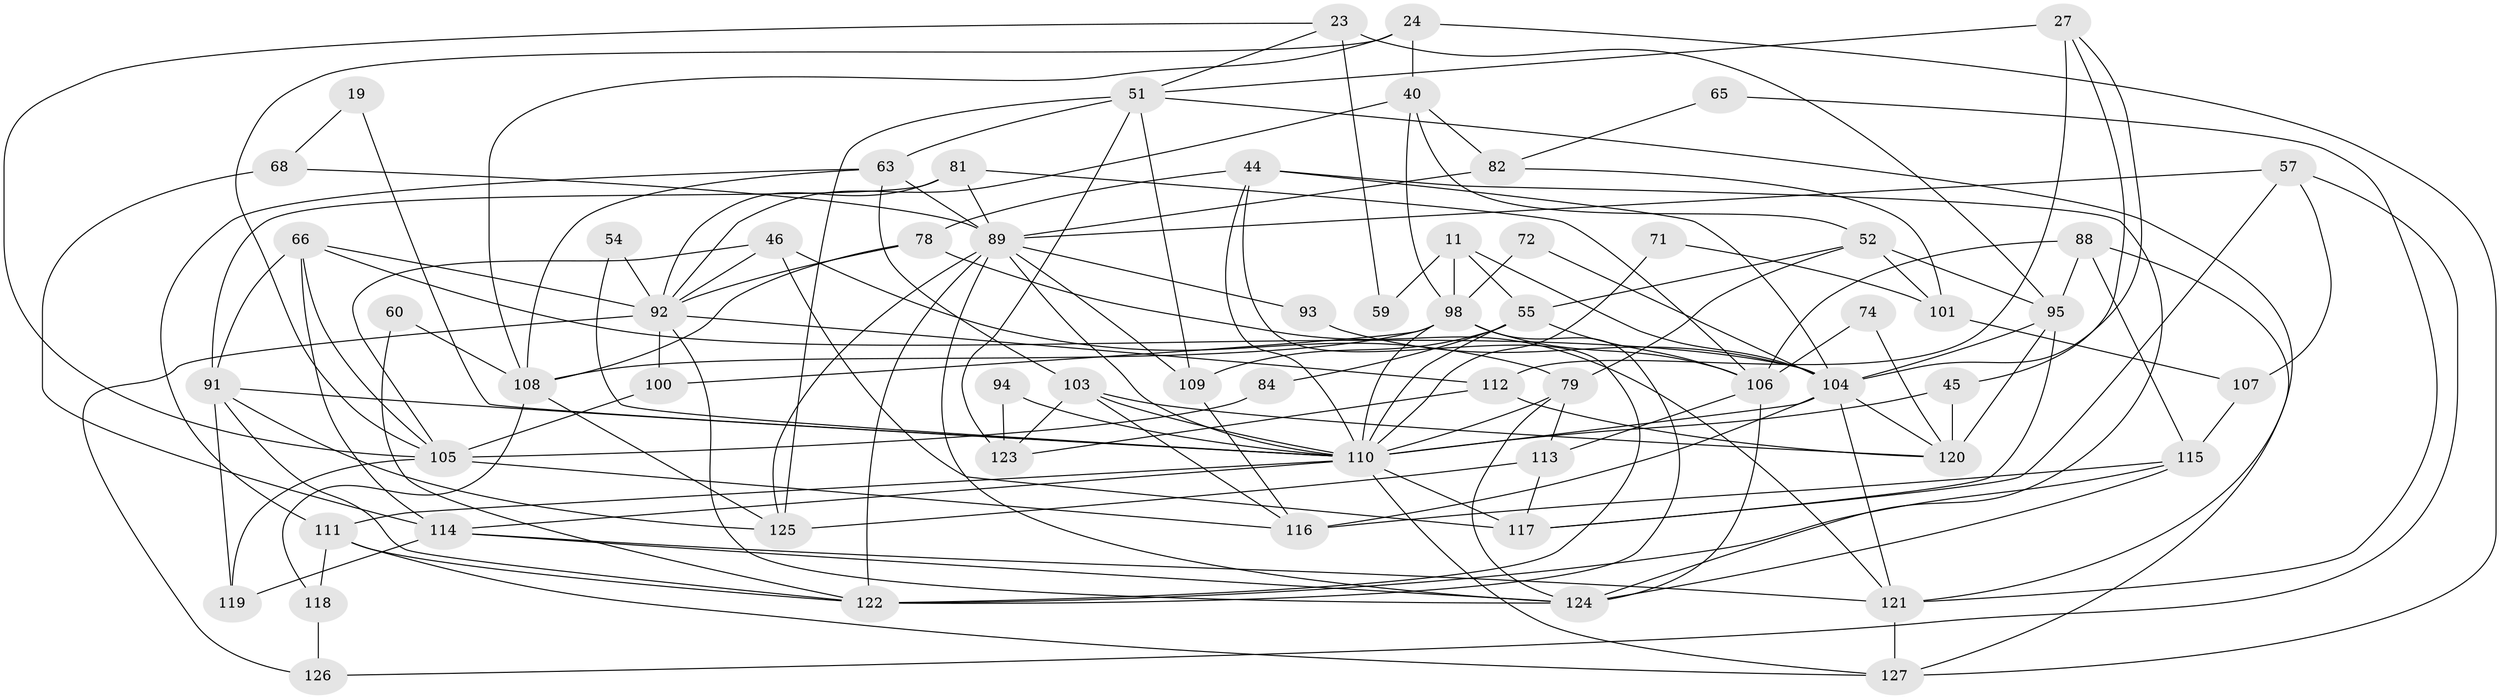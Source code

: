 // original degree distribution, {3: 0.18110236220472442, 6: 0.11023622047244094, 5: 0.2047244094488189, 2: 0.15748031496062992, 4: 0.3228346456692913, 7: 0.023622047244094488}
// Generated by graph-tools (version 1.1) at 2025/49/03/09/25 04:49:31]
// undirected, 63 vertices, 152 edges
graph export_dot {
graph [start="1"]
  node [color=gray90,style=filled];
  11;
  19;
  23;
  24;
  27;
  40;
  44 [super="+26+38"];
  45;
  46;
  51 [super="+34"];
  52;
  54;
  55 [super="+13"];
  57;
  59;
  60 [super="+33"];
  63;
  65;
  66 [super="+7"];
  68;
  71;
  72;
  74;
  78;
  79 [super="+75"];
  81 [super="+15"];
  82;
  84;
  88;
  89 [super="+50+10+49+67+77"];
  91 [super="+62"];
  92 [super="+18+47+36+64"];
  93;
  94;
  95 [super="+1+16"];
  98 [super="+20+97"];
  100 [super="+12"];
  101;
  103 [super="+69"];
  104 [super="+6+39"];
  105 [super="+86"];
  106 [super="+4+99+43"];
  107;
  108 [super="+14"];
  109;
  110 [super="+35+80+61+96"];
  111 [super="+53+85"];
  112;
  113;
  114 [super="+25"];
  115 [super="+56"];
  116;
  117 [super="+76"];
  118 [super="+5"];
  119;
  120 [super="+30"];
  121 [super="+83"];
  122 [super="+37"];
  123 [super="+90"];
  124 [super="+102"];
  125 [super="+8"];
  126;
  127;
  11 -- 55;
  11 -- 59;
  11 -- 104;
  11 -- 98;
  19 -- 68;
  19 -- 110;
  23 -- 51;
  23 -- 59;
  23 -- 95 [weight=2];
  23 -- 105;
  24 -- 40;
  24 -- 105;
  24 -- 127;
  24 -- 108;
  27 -- 112;
  27 -- 45;
  27 -- 51 [weight=2];
  27 -- 104;
  40 -- 52;
  40 -- 82;
  40 -- 98;
  40 -- 92;
  44 -- 124 [weight=2];
  44 -- 122 [weight=2];
  44 -- 104 [weight=2];
  44 -- 78;
  44 -- 110 [weight=2];
  45 -- 120;
  45 -- 110;
  46 -- 105;
  46 -- 79;
  46 -- 117;
  46 -- 92;
  51 -- 125 [weight=2];
  51 -- 123 [weight=2];
  51 -- 109;
  51 -- 63;
  51 -- 121;
  52 -- 101;
  52 -- 55;
  52 -- 95;
  52 -- 79;
  54 -- 110;
  54 -- 92;
  55 -- 84;
  55 -- 109;
  55 -- 106 [weight=2];
  55 -- 110 [weight=2];
  57 -- 107;
  57 -- 126;
  57 -- 117;
  57 -- 89;
  60 -- 122;
  60 -- 108 [weight=2];
  63 -- 103;
  63 -- 108;
  63 -- 89;
  63 -- 111;
  65 -- 82;
  65 -- 121;
  66 -- 104;
  66 -- 91;
  66 -- 114;
  66 -- 92;
  66 -- 105;
  68 -- 114 [weight=2];
  68 -- 89;
  71 -- 101;
  71 -- 110 [weight=2];
  72 -- 104;
  72 -- 98;
  74 -- 120;
  74 -- 106;
  78 -- 108;
  78 -- 121;
  78 -- 92;
  79 -- 113;
  79 -- 110;
  79 -- 124;
  81 -- 89;
  81 -- 91 [weight=2];
  81 -- 106;
  81 -- 92 [weight=2];
  82 -- 101;
  82 -- 89;
  84 -- 105;
  88 -- 127;
  88 -- 95;
  88 -- 115;
  88 -- 106;
  89 -- 110 [weight=2];
  89 -- 125;
  89 -- 93;
  89 -- 124 [weight=2];
  89 -- 109;
  89 -- 122;
  91 -- 122 [weight=2];
  91 -- 119;
  91 -- 125;
  91 -- 110 [weight=3];
  92 -- 100;
  92 -- 124;
  92 -- 112;
  92 -- 126;
  93 -- 104;
  94 -- 110 [weight=2];
  94 -- 123;
  95 -- 117;
  95 -- 120;
  95 -- 104;
  98 -- 108 [weight=2];
  98 -- 106 [weight=2];
  98 -- 100;
  98 -- 122;
  98 -- 110 [weight=4];
  100 -- 105;
  101 -- 107;
  103 -- 116;
  103 -- 120;
  103 -- 123;
  103 -- 110;
  104 -- 120 [weight=2];
  104 -- 116;
  104 -- 121 [weight=2];
  104 -- 110 [weight=2];
  105 -- 119;
  105 -- 116;
  106 -- 124 [weight=2];
  106 -- 113;
  107 -- 115 [weight=2];
  108 -- 118;
  108 -- 125;
  109 -- 116;
  110 -- 117 [weight=4];
  110 -- 114 [weight=2];
  110 -- 127;
  110 -- 111;
  111 -- 122;
  111 -- 118;
  111 -- 127;
  112 -- 123;
  112 -- 120;
  113 -- 125;
  113 -- 117;
  114 -- 119;
  114 -- 124;
  114 -- 121;
  115 -- 116 [weight=2];
  115 -- 124;
  115 -- 122;
  118 -- 126 [weight=2];
  121 -- 127;
}
